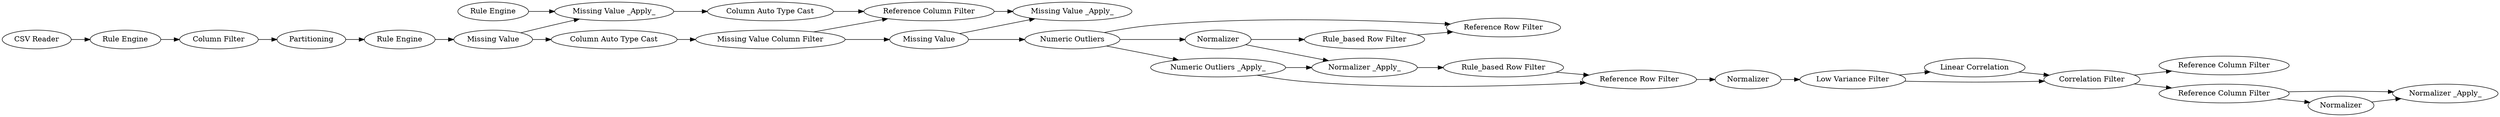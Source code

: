 digraph {
	"2363851094686977656_785" [label="Reference Row Filter"]
	"-1223636478925361470_83" [label="Column Auto Type Cast"]
	"2363851094686977656_775" [label="Rule_based Row Filter"]
	"-3503377936802949452_24" [label=Partitioning]
	"2363851094686977656_774" [label=Normalizer]
	"-4522367918945113100_53" [label="Low Variance Filter"]
	"-3503377936802949452_56" [label="Normalizer _Apply_"]
	"-3503377936802949452_26" [label="Column Filter"]
	"-1223636478925361470_78" [label="Missing Value"]
	"-1223636478925361470_81" [label="Missing Value Column Filter"]
	"2363851094686977656_786" [label="Reference Row Filter"]
	"-4522367918945113100_76" [label="Linear Correlation"]
	"2363851094686977656_784" [label="Rule_based Row Filter"]
	"-3503377936802949452_23" [label="Rule Engine"]
	"2363851094686977656_778" [label="Normalizer _Apply_"]
	"-1223636478925361470_72" [label="Reference Column Filter"]
	"2363851094686977656_66" [label="Numeric Outliers"]
	"-1223636478925361470_64" [label="Missing Value _Apply_"]
	"-4522367918945113100_74" [label="Reference Column Filter"]
	"-4522367918945113100_66" [label="Correlation Filter"]
	"-4522367918945113100_84" [label=Normalizer]
	"-3503377936802949452_55" [label=Normalizer]
	"-1223636478925361470_82" [label="Missing Value"]
	"-1223636478925361470_80" [label="Column Auto Type Cast"]
	"-1223636478925361470_63" [label="Rule Engine"]
	"6991528585903840905_73" [label="CSV Reader"]
	"-1223636478925361470_77" [label="Rule Engine"]
	"2363851094686977656_780" [label="Numeric Outliers _Apply_"]
	"-4522367918945113100_85" [label="Reference Column Filter"]
	"-1223636478925361470_73" [label="Missing Value _Apply_"]
	"-3503377936802949452_24" -> "-1223636478925361470_77"
	"-1223636478925361470_81" -> "-1223636478925361470_82"
	"-4522367918945113100_66" -> "-4522367918945113100_74"
	"-1223636478925361470_78" -> "-1223636478925361470_80"
	"-1223636478925361470_72" -> "-1223636478925361470_73"
	"2363851094686977656_778" -> "2363851094686977656_784"
	"2363851094686977656_66" -> "2363851094686977656_785"
	"-3503377936802949452_26" -> "-3503377936802949452_24"
	"-1223636478925361470_77" -> "-1223636478925361470_78"
	"-1223636478925361470_83" -> "-1223636478925361470_72"
	"-1223636478925361470_81" -> "-1223636478925361470_72"
	"-4522367918945113100_85" -> "-3503377936802949452_56"
	"-1223636478925361470_80" -> "-1223636478925361470_81"
	"-4522367918945113100_84" -> "-4522367918945113100_53"
	"6991528585903840905_73" -> "-3503377936802949452_23"
	"-4522367918945113100_53" -> "-4522367918945113100_76"
	"-1223636478925361470_64" -> "-1223636478925361470_83"
	"2363851094686977656_774" -> "2363851094686977656_775"
	"2363851094686977656_66" -> "2363851094686977656_780"
	"-1223636478925361470_82" -> "-1223636478925361470_73"
	"2363851094686977656_786" -> "-4522367918945113100_84"
	"-4522367918945113100_85" -> "-3503377936802949452_55"
	"2363851094686977656_780" -> "2363851094686977656_786"
	"2363851094686977656_66" -> "2363851094686977656_774"
	"-1223636478925361470_63" -> "-1223636478925361470_64"
	"2363851094686977656_775" -> "2363851094686977656_785"
	"-3503377936802949452_23" -> "-3503377936802949452_26"
	"-4522367918945113100_53" -> "-4522367918945113100_66"
	"-1223636478925361470_82" -> "2363851094686977656_66"
	"-4522367918945113100_76" -> "-4522367918945113100_66"
	"-4522367918945113100_66" -> "-4522367918945113100_85"
	"2363851094686977656_774" -> "2363851094686977656_778"
	"-3503377936802949452_55" -> "-3503377936802949452_56"
	"-1223636478925361470_78" -> "-1223636478925361470_64"
	"2363851094686977656_784" -> "2363851094686977656_786"
	"2363851094686977656_780" -> "2363851094686977656_778"
	rankdir=LR
}
